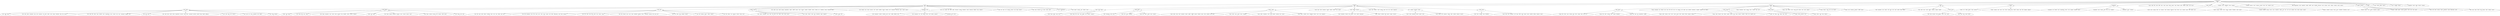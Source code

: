 strict digraph  {
	"['unknown']
106" -> "['job']
50";
	"['unknown']
106" -> "['task']
18";
	"['unknown']
106" -> "['hang']
14";
	"['unknown']
106" -> "['fail']
4";
	"['unknown']
106" -> "['reduc']
2";
	"['unknown']
106" -> "['exception']
4";
	"['unknown']
106" -> "['map', 'node', 'file', 'code', 'hdfs', 'miss', 'creat', 'input', 'block', 'remov', 'loop', 'format', 'split', 'combin', 'gener', '\
add', 'locat']
1";
	"['unknown']
106" -> "['node', 'alloc']
2";
	"['unknown']
106" -> "['schedul', 'sourc', 'deadlock', 'event', 'manag']
2";
	"['unknown']
106" -> "['contain', 'process', 'sourc', 'memori', 'cluster', 'limit', 'test', 'request', 'java']
1";
	"['unknown']
106" -> "['file', 'mapreduce', 'alloc', 'deadlock', 'config', 'shuffl', 'creat', 'handler', 'directori', 'local', 'system', 'servic', 'object', '\
context', 'avoid', 'access']
1";
	"['unknown']
106" -> "['applic', 'thread']
2";
	"['unknown']
106" -> "['file']
2";
	"['unknown']
106" -> "['race', 'token', 'deleg', 'renew']
1";
	"['unknown']
106" -> "['sort', 'complet', 'phase']
1";
	"['unknown']
106" -> "['deadlock', 'trunk', 'name', 'branch', 'counter']
1";
	"['job']
50" -> "['job', 'task']
18";
	"['job']
50" -> "['job', 'hang']
10";
	"['job']
50" -> "['fail', 'job']
7";
	"['job']
50" -> "['reduc', 'job']
4";
	"['job']
50" -> "['job', 'node', 'case', 'crash', 'manag', 'mapreduce', 'applic', 'shuffl', 'restart', 'miss', 'master', 'number', 'handler', 'histori', '\
inform', 'mr-', 'interface', 'return', 'function', 'allow']
1";
	"['job']
50" -> "['job', 'thread', 'race', 'event', 'process', 'call', 'condit', 'handler', 'histori', 'hadoop', 'end', 'command', 'interrupt', '\
ignor', 'handl', 'requir']
1";
	"['job']
50" -> "['exception', 'job']
4";
	"['job']
50" -> "['job', 'set', 'tracker', 'file', 'hdfs', 'index', 'directori', 'system', 'distribut', 'cache', 'interrupt', 'default', 'stag', '\
window']
1";
	"['job']
50" -> "['job', 'set', 'start', 'out', 'memori', 'histori', 'size', 'heap', 'server']
1";
	"['job']
50" -> "['job', 'start', 'directori', 'jar', 'induc', 'batch', 'add']
1";
	"['job']
50" -> "['job', 'mapreduce']
1";
	"['job']
50" -> "['job', 'report', 'master', 'app', 'submit', 'user']
1";
	"['task']
18" -> "['map', 'task', 'hang']
2";
	"['task']
18" -> "['fail', 'task']
4";
	"['task']
18" -> "['reduc', 'task']
4";
	"['task']
18" -> "['task', 'map', 'state', 'progress', 'attack', 'config', 'cluster', 'stay', 'pend']
1";
	"['task']
18" -> "['task', 'thread', 'launch']
2";
	"['task']
18" -> "['task', 'case', 'tracker', 'crash', 'manag', 'state', 'exit', 'jvm', 'reach', 'improve']
1";
	"['task']
18" -> "['report', 'progress', 'task']
2";
	"['task']
18" -> "['task', 'time']
2";
	"['hang']
14" -> "['fail', 'hang']
3";
	"['hang']
14" -> "['hang', 'exception', 'set', 'thread', 'case', 'error', 'file', 'kill', 'wait', 'out', 'memori', 'call', 'index', 'app', 'method', '\
shutdown', 'complet', 'aggreg', 'saw', 'finish']
1";
	"['hang']
14" -> "['node', 'hang']
4";
	"['hang']
14" -> "['hang', 'exception', 'time', 'manag', 'sourc', 'cluster', 'app', 'sort']
1";
	"['hang']
14" -> "['reduc', 'hang']
2";
	"['hang']
14" -> "['hang', 'case', 'detect', 'start', 'crash', 'kill', 'restart', 'test', 'recov', 'gener']
1";
	"['hang']
14" -> "['hang', 'detect', 'state', 'test', 'pig', 'batch']
1";
	"['hang']
14" -> "['hang', 'race', 'progress', 'memori', 'shuffl', 'merg']
1";
	"['fail']
4" -> "['fail', 'exception', 'race', 'report', 'call', 'miss', 'test', 'read', 'condit', 'block', 'delet']
1";
	"['fail']
4" -> "['fail', 'node', 'start', 'crash', 'applic', 'cleanup', 'aggreg', 'enabl']
1";
	"['fail']
4" -> "['fail', 'time']
2";
	"['reduc']
2" -> "['reduc', 'set', 'config', 'object', 'class', 'provid']
1";
	"['reduc']
2" -> "['reduc', 'contain', 'case', 'start', 'race', 'event', 'master', 'bug', 'condit', 'assign', 'app', 'lock', 'mapper', 'appear']
1";
	"['exception']
4" -> "['exception', 'set', 'thread', 'case', 'mapreduce', 'throw', 'valu', 'mapper', 'properti', 'class']
1";
	"['exception']
4" -> "['exception', 'map', 'manag', 'code', 'bug', 'jvm', 'transfer']
1";
	"['exception']
4" -> "['exception', 'error', 'contain']
2";
	"['node', 'alloc']
2" -> "['node', 'error', 'manag', 'alloc', 'out', 'memori', 'code', 'hadoop', 'directori', 'local', 'throw', 'java', 'context', 'space', '\
xml', 'apach', 'org']
1";
	"['node', 'alloc']
2" -> "['node', 'contain', 'detect', 'alloc', 'assign', 'number', 'blacklist', 'reach', 'ignor']
1";
	"['schedul', 'sourc', 'deadlock', 'event', 'manag']
2" -> "['thread', 'schedul', 'manag', 'event', 'sourc', 'deadlock', 'config', 'wait', 'exit', 'call', 'end', 'method', 'lock', 'check', '\
object', 'result']
1";
	"['schedul', 'sourc', 'deadlock', 'event', 'manag']
2" -> "['detect', 'schedul', 'manag', 'event', 'sourc', 'deadlock', 'shutdown', 'issu']
1";
	"['applic', 'thread']
2" -> "['thread', 'detect', 'race', 'attack', 'deadlock', 'applic']
1";
	"['applic', 'thread']
2" -> "['thread', 'config', 'applic', 'launch', 'master', 'creat', 'size', 'core', 'pool']
1";
	"['file']
2" -> "['file', 'call', 'close', 'system', 'remov', 'distribut', 'cache', 'filesystem', 'raid']
1";
	"['file']
2" -> "['file', 'miss', 'input', 'block', 'loop', 'format', 'split', 'combin', 'touch']
1";
	"['job', 'task']
18" -> "['job', 'task', 'hang']
6";
	"['job', 'task']
18" -> "['job', 'task', 'reduc', 'exception', 'map', 'give', 'progress', 'out', 'limit', 'index', 'read', 'output', 'distribut', 'data', '\
list', 'array']
1";
	"['job', 'task']
18" -> "['job', 'task', 'fail', 'reduc', 'map', 'schedul', 'start', 'mapreduce', 'sourc', 'attack', 'wait', 'stay', 'command', 'mapper', '\
slot']
1";
	"['job', 'task']
18" -> "['fail', 'job', 'task']
5";
	"['job', 'task']
18" -> "['job', 'task', 'time', 'crash', 'event', 'mapreduce', 'process', 'miss', 'limit', 'command', 'prevent', 'period', 'heap', 'handl', '\
address']
1";
	"['job', 'task']
18" -> "['job', 'task', 'map', 'sort', 'execut']
1";
	"['job', 'task']
18" -> "['job', 'task', 'set', 'sourc', 'deadlock', 'lock', 'delay']
1";
	"['job', 'task']
18" -> "['job', 'task', 'tracker']
2";
	"['job', 'hang']
10" -> "['reduc', 'job', 'hang']
3";
	"['job', 'hang']
10" -> "['job', 'hang', 'fail', 'case', 'child']
1";
	"['job', 'hang']
10" -> "['job', 'hang', 'exception', 'case', 'crash', 'event', 'process', 'bug', 'handler', 'check', 'travers', 'manner']
1";
	"['job', 'hang']
10" -> "['node', 'job', 'hang']
2";
	"['job', 'hang']
10" -> "['job', 'hang', 'manag', 'progress', 'process', 'sourc', 'restart', 'execut', 'user']
1";
	"['job', 'hang']
10" -> "['job', 'hang', 'contain', 'process', 'kill', 'commit', 'child', 'exist']
1";
	"['job', 'hang']
10" -> "['job', 'hang', 'race', 'pig']
1";
	"['fail', 'job']
7" -> "['job', 'fail', 'map', 'node', 'detect', 'schedul', 'state', 'wait', 'stay', 'index', 'end', 'list']
1";
	"['fail', 'job']
7" -> "['job', 'fail', 'exception', 'error', 'file', 'event', 'give', 'code', 'creat', 'output', 'end', 'delet', 'filesystem', 'raid', '\
level', 'stream']
1";
	"['fail', 'job']
7" -> "['job', 'fail', 'node', 'time', 'file', 'crash', 'race', 'remov', 'stag']
1";
	"['fail', 'job']
7" -> "['job', 'fail', 'thread', 'error', 'give', 'state', 'deadlock', 'hadoop', 'throw', 'command', 'messag', 'site', 'pig', 'mrv']
1";
	"['fail', 'job']
7" -> "['job', 'fail', 'reduc', 'bug', 'gridmix', 'phase']
1";
	"['fail', 'job']
7" -> "['job', 'fail', 'hadoop', 'remov', 'releas', 'option']
1";
	"['fail', 'job']
7" -> "['job', 'fail', 'detect', 'out', 'memori', 'cluster', 'hung', 'sort']
1";
	"['reduc', 'job']
4" -> "['job', 'reduc', 'exception', 'map', 'time', 'out', 'limit', 'test', 'index', 'read', 'trunk', 'array']
1";
	"['reduc', 'job']
4" -> "['job', 'reduc', 'detect', 'state', 'stay', 'shutdown', 'page', 'support']
1";
	"['reduc', 'job']
4" -> "['reduc', 'map', 'job']
2";
	"['exception', 'job']
4" -> "['job', 'exception', 'tracker', 'schedul', 'start', 'give', 'config', 'default', 'fair']
1";
	"['exception', 'job']
4" -> "['job', 'exception', 'set', 'call', 'histori', 'throw', 'null', 'inform', 'pointer']
1";
	"['exception', 'job']
4" -> "['exception', 'job', 'error']
2";
	"['map', 'task', 'hang']
2" -> "['task', 'hang', 'reduc', 'map', 'jvm']
1";
	"['map', 'task', 'hang']
2" -> "['task', 'hang', 'fail', 'map', 'case', 'applic', 'exit', 'master', 'connect']
1";
	"['fail', 'task']
4" -> "['fail', 'exception', 'task', 'give']
2";
	"['fail', 'task']
4" -> "['task', 'fail', 'creat', 'symlink']
1";
	"['fail', 'task']
4" -> "['task', 'fail', 'reduc', 'crash', 'sourc', 'report']
1";
	"['reduc', 'task']
4" -> "['task', 'reduc', 'time', 'start', 'progress', 'report', 'applic', 'shuffl', 'commit', 'hadoop', 'input', 'close', 'method', 'null', '\
data']
1";
	"['reduc', 'task']
4" -> "['task', 'reduc', 'map', 'crash', 'event', 'complet']
1";
	"['reduc', 'task']
4" -> "['task', 'reduc', 'exception', 'error', 'null', 'pointer', 'messag', 'java', 'count']
1";
	"['reduc', 'task']
4" -> "['task', 'reduc', 'schedul', 'alloc', 'deadlock', 'histori', 'yarn', 'core', 'properti']
1";
	"['task', 'thread', 'launch']
2" -> "['task', 'exception', 'thread', 'exit', 'launch', 'code', 'condit', 'interrupt']
1";
	"['task', 'thread', 'launch']
2" -> "['task', 'thread', 'schedul', 'kill', 'launch', 'assign', 'travers']
1";
	"['report', 'progress', 'task']
2" -> "['task', 'crash', 'progress', 'attack', 'report', 'valu']
1";
	"['report', 'progress', 'task']
2" -> "['task', 'detect', 'file', 'progress', 'report', 'split', 'combin', 'timeout', 'record']
1";
	"['task', 'time']
2" -> "['task', 'time', 'tracker', 'state', 'blacklist']
1";
	"['task', 'time']
2" -> "['task', 'time', 'give', 'progress', 'call', 'hung', 'hdfs', 'read', 'output', 'input', 'method', 'inform', 'timeout', 'write']
\
1";
	"['fail', 'hang']
3" -> "['hang', 'fail', 'reduc', 'map', 'contain', 'give', 'alloc', 'assign', 'data', 'size', 'mr-']
1";
	"['fail', 'hang']
3" -> "['hang', 'fail', 'node', 'contain', 'alloc', 'assign', 'blacklist']
1";
	"['fail', 'hang']
3" -> "['hang', 'fail', 'map', 'set', 'mapreduce', 'shuffl']
1";
	"['node', 'hang']
4" -> "['hang', 'node', 'contain', 'error', 'start', 'crash', 'event', 'alloc', 'launch', 'block', 'request', 'inform']
1";
	"['node', 'hang']
4" -> "['hang', 'node', 'thread', 'case', 'detect', 'applic', 'launch', 'stay', 'hung', 'master', 'number', 'check', 'saw', 'specifi', '\
jira']
1";
	"['node', 'hang']
4" -> "['node', 'set', 'hang', 'yarn', 'delay', 'bug', 'valu']
2";
	"['reduc', 'hang']
2" -> "['hang', 'reduc', 'process', 'jvm']
1";
	"['reduc', 'hang']
2" -> "['hang', 'reduc', 'case', 'time', 'detect']
1";
	"['fail', 'time']
2" -> "['fail', 'time', 'process', 'lock', 'appear', 'recov', 'site', 'work']
1";
	"['fail', 'time']
2" -> "['fail', 'time', 'test', 'trunk', 'build']
1";
}

